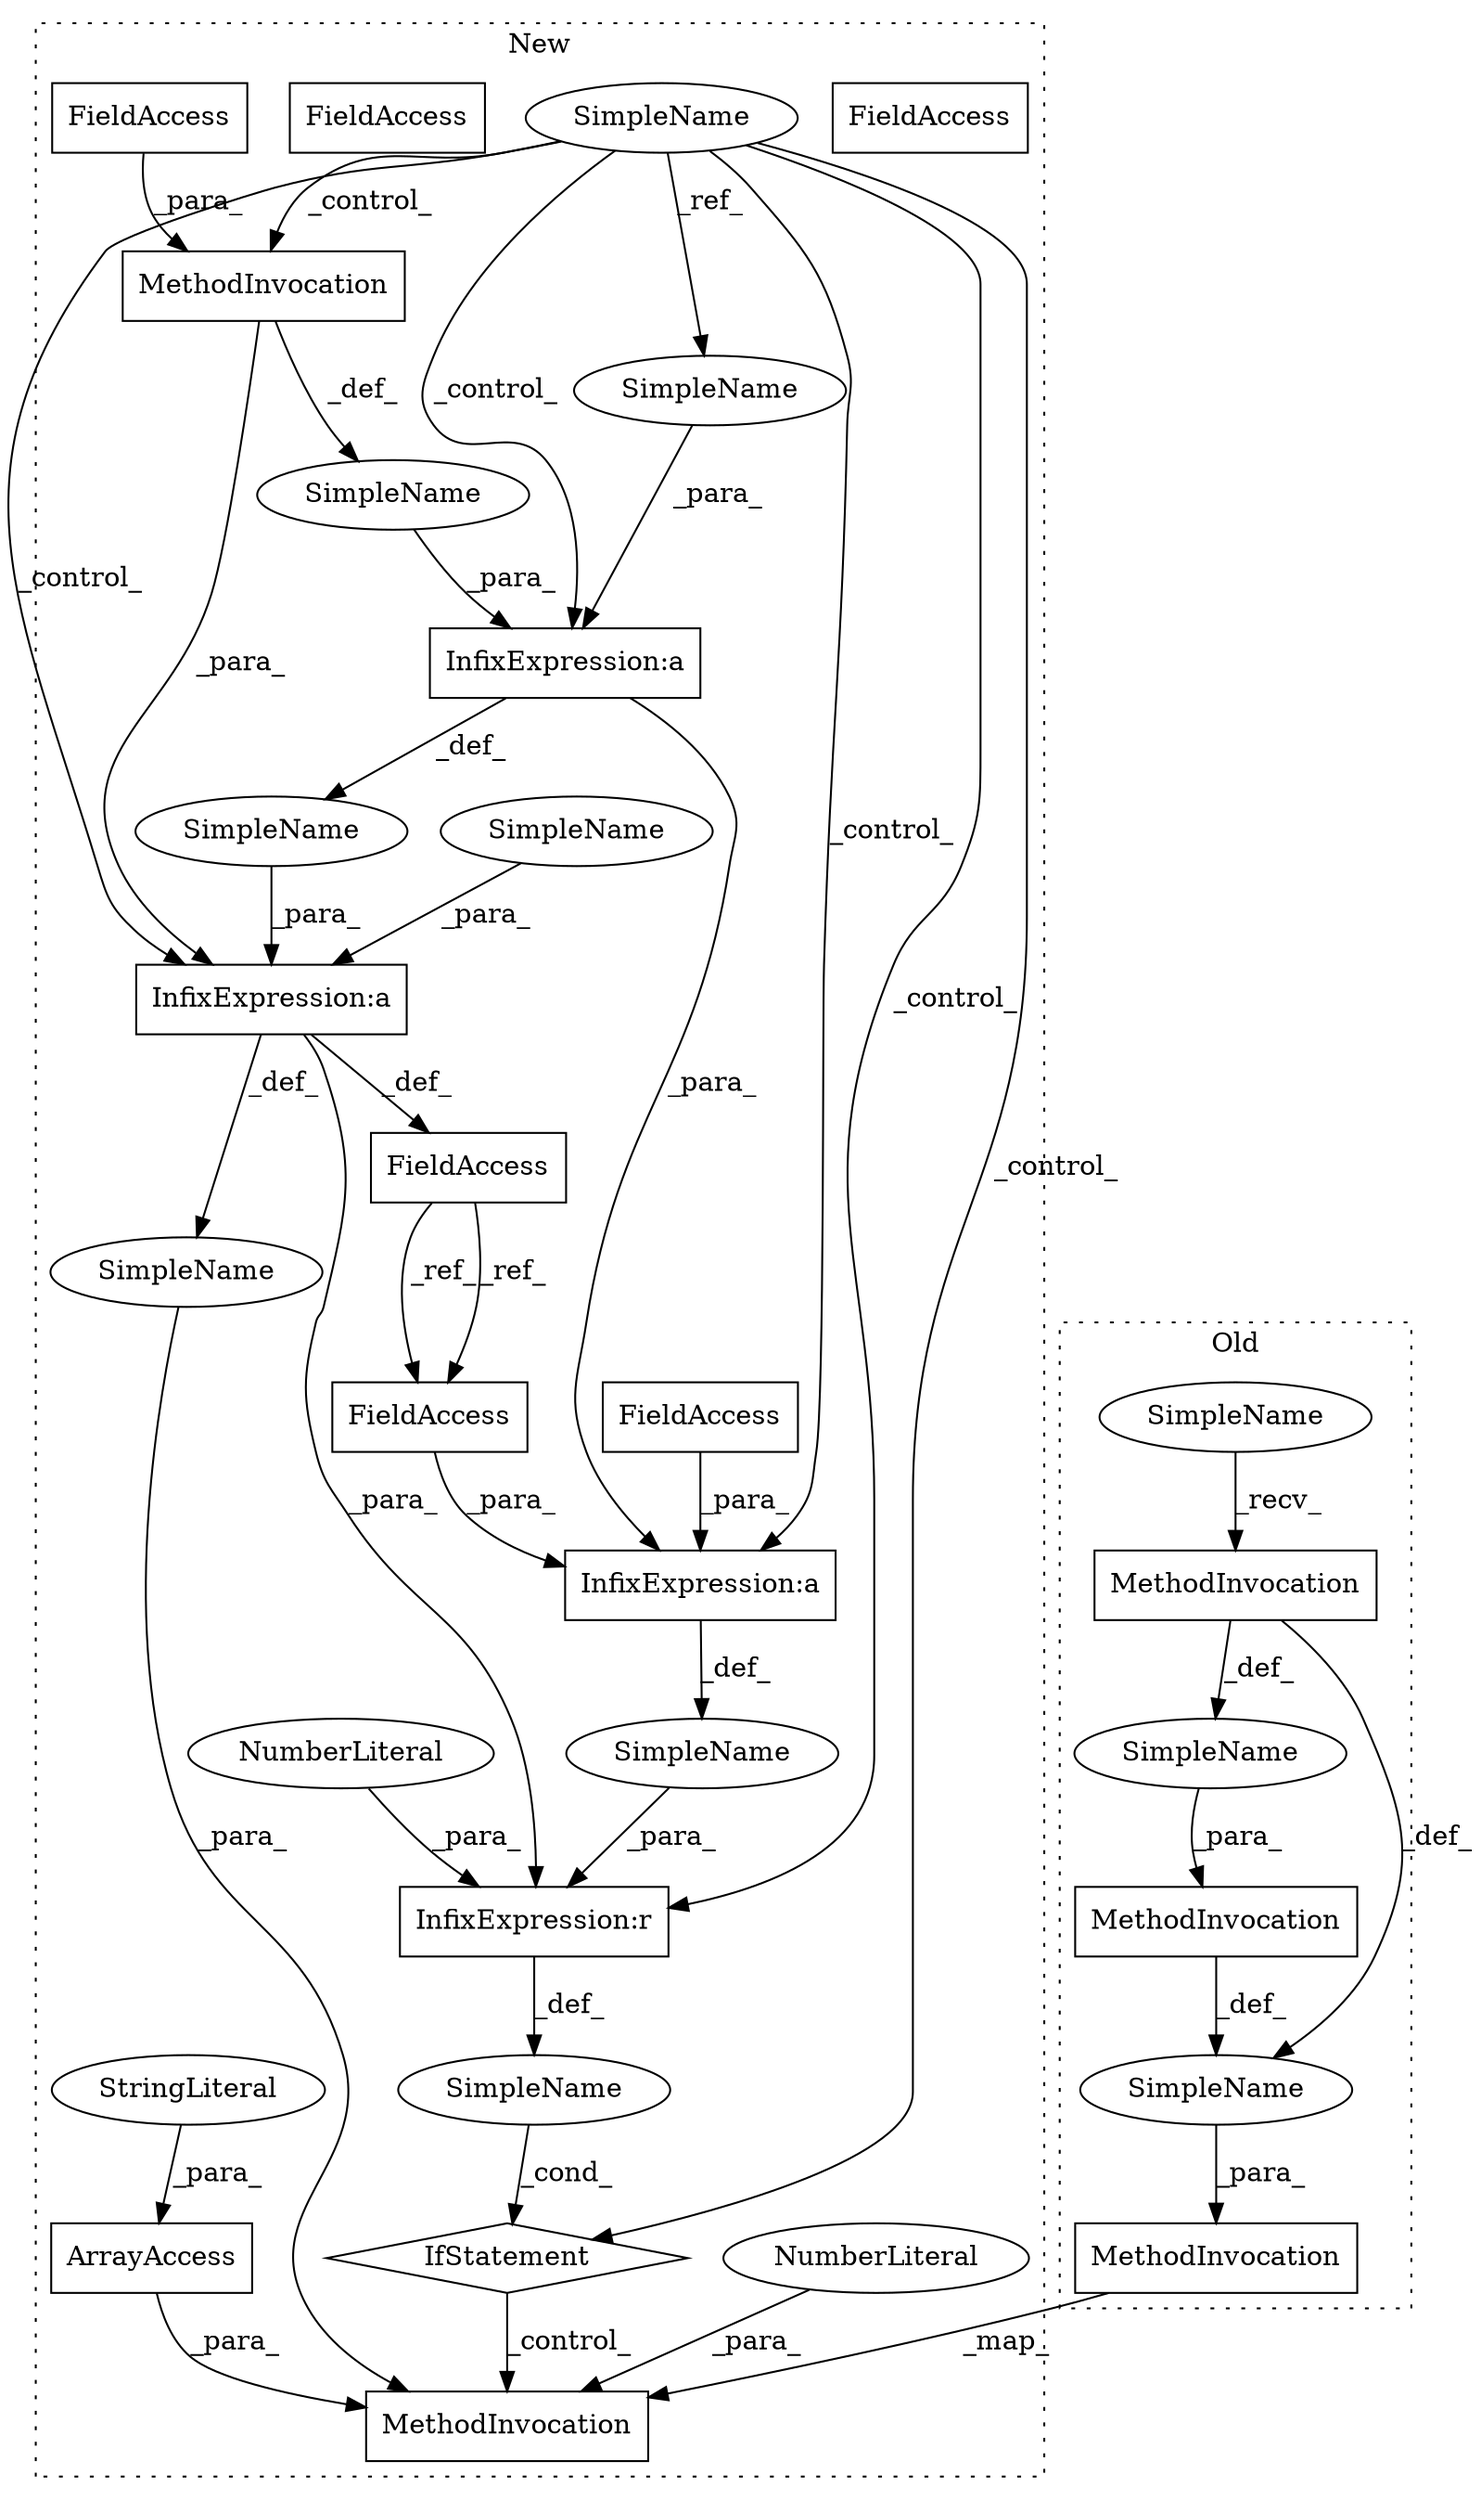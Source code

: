 digraph G {
subgraph cluster0 {
10 [label="MethodInvocation" a="32" s="6093,6122" l="4,1" shape="box"];
11 [label="MethodInvocation" a="32" s="6044,6128" l="11,1" shape="box"];
13 [label="MethodInvocation" a="32" s="6102,6121" l="5,1" shape="box"];
17 [label="SimpleName" a="42" s="" l="" shape="ellipse"];
20 [label="SimpleName" a="42" s="6097" l="4" shape="ellipse"];
22 [label="SimpleName" a="42" s="" l="" shape="ellipse"];
label = "Old";
style="dotted";
}
subgraph cluster1 {
1 [label="ArrayAccess" a="2" s="6156,6188" l="14,1" shape="box"];
2 [label="FieldAccess" a="22" s="6091" l="12" shape="box"];
3 [label="FieldAccess" a="22" s="6091" l="12" shape="box"];
4 [label="FieldAccess" a="22" s="6059" l="10" shape="box"];
5 [label="FieldAccess" a="22" s="6106" l="3" shape="box"];
6 [label="FieldAccess" a="22" s="6059" l="10" shape="box"];
7 [label="FieldAccess" a="22" s="6032" l="12" shape="box"];
8 [label="IfStatement" a="25" s="6086,6131" l="4,2" shape="diamond"];
9 [label="MethodInvocation" a="32" s="6145,6227" l="11,1" shape="box"];
12 [label="MethodInvocation" a="32" s="6055,6069" l="4,1" shape="box"];
14 [label="NumberLiteral" a="34" s="6130" l="1" shape="ellipse"];
15 [label="NumberLiteral" a="34" s="6221" l="1" shape="ellipse"];
16 [label="SimpleName" a="42" s="" l="" shape="ellipse"];
18 [label="SimpleName" a="42" s="6047" l="5" shape="ellipse"];
19 [label="SimpleName" a="42" s="" l="" shape="ellipse"];
21 [label="SimpleName" a="42" s="" l="" shape="ellipse"];
23 [label="SimpleName" a="42" s="" l="" shape="ellipse"];
24 [label="SimpleName" a="42" s="6074" l="1" shape="ellipse"];
25 [label="SimpleName" a="42" s="4819" l="5" shape="ellipse"];
26 [label="SimpleName" a="42" s="" l="" shape="ellipse"];
27 [label="StringLiteral" a="45" s="6170" l="18" shape="ellipse"];
28 [label="InfixExpression:a" a="27" s="6052" l="3" shape="box"];
29 [label="InfixExpression:a" a="27" s="6071" l="3" shape="box"];
30 [label="InfixExpression:a" a="27" s="6103" l="3" shape="box"];
31 [label="InfixExpression:r" a="27" s="6126" l="4" shape="box"];
label = "New";
style="dotted";
}
1 -> 9 [label="_para_"];
3 -> 30 [label="_para_"];
4 -> 12 [label="_para_"];
5 -> 30 [label="_para_"];
7 -> 3 [label="_ref_"];
7 -> 3 [label="_ref_"];
8 -> 9 [label="_control_"];
10 -> 22 [label="_def_"];
11 -> 9 [label="_map_"];
12 -> 26 [label="_def_"];
12 -> 29 [label="_para_"];
13 -> 17 [label="_def_"];
13 -> 22 [label="_def_"];
14 -> 31 [label="_para_"];
15 -> 9 [label="_para_"];
16 -> 31 [label="_para_"];
17 -> 10 [label="_para_"];
18 -> 28 [label="_para_"];
19 -> 29 [label="_para_"];
20 -> 13 [label="_recv_"];
21 -> 9 [label="_para_"];
22 -> 11 [label="_para_"];
23 -> 8 [label="_cond_"];
24 -> 29 [label="_para_"];
25 -> 18 [label="_ref_"];
25 -> 8 [label="_control_"];
25 -> 30 [label="_control_"];
25 -> 29 [label="_control_"];
25 -> 31 [label="_control_"];
25 -> 12 [label="_control_"];
25 -> 28 [label="_control_"];
26 -> 28 [label="_para_"];
27 -> 1 [label="_para_"];
28 -> 30 [label="_para_"];
28 -> 19 [label="_def_"];
29 -> 21 [label="_def_"];
29 -> 7 [label="_def_"];
29 -> 31 [label="_para_"];
30 -> 16 [label="_def_"];
31 -> 23 [label="_def_"];
}